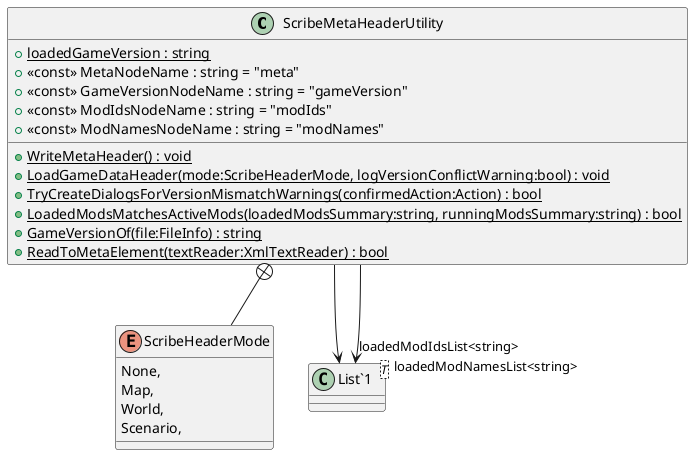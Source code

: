 @startuml
class ScribeMetaHeaderUtility {
    + {static} loadedGameVersion : string
    + <<const>> MetaNodeName : string = "meta"
    + <<const>> GameVersionNodeName : string = "gameVersion"
    + <<const>> ModIdsNodeName : string = "modIds"
    + <<const>> ModNamesNodeName : string = "modNames"
    + {static} WriteMetaHeader() : void
    + {static} LoadGameDataHeader(mode:ScribeHeaderMode, logVersionConflictWarning:bool) : void
    + {static} TryCreateDialogsForVersionMismatchWarnings(confirmedAction:Action) : bool
    + {static} LoadedModsMatchesActiveMods(loadedModsSummary:string, runningModsSummary:string) : bool
    + {static} GameVersionOf(file:FileInfo) : string
    + {static} ReadToMetaElement(textReader:XmlTextReader) : bool
}
enum ScribeHeaderMode {
    None,
    Map,
    World,
    Scenario,
}
class "List`1"<T> {
}
ScribeMetaHeaderUtility --> "loadedModIdsList<string>" "List`1"
ScribeMetaHeaderUtility --> "loadedModNamesList<string>" "List`1"
ScribeMetaHeaderUtility +-- ScribeHeaderMode
@enduml
